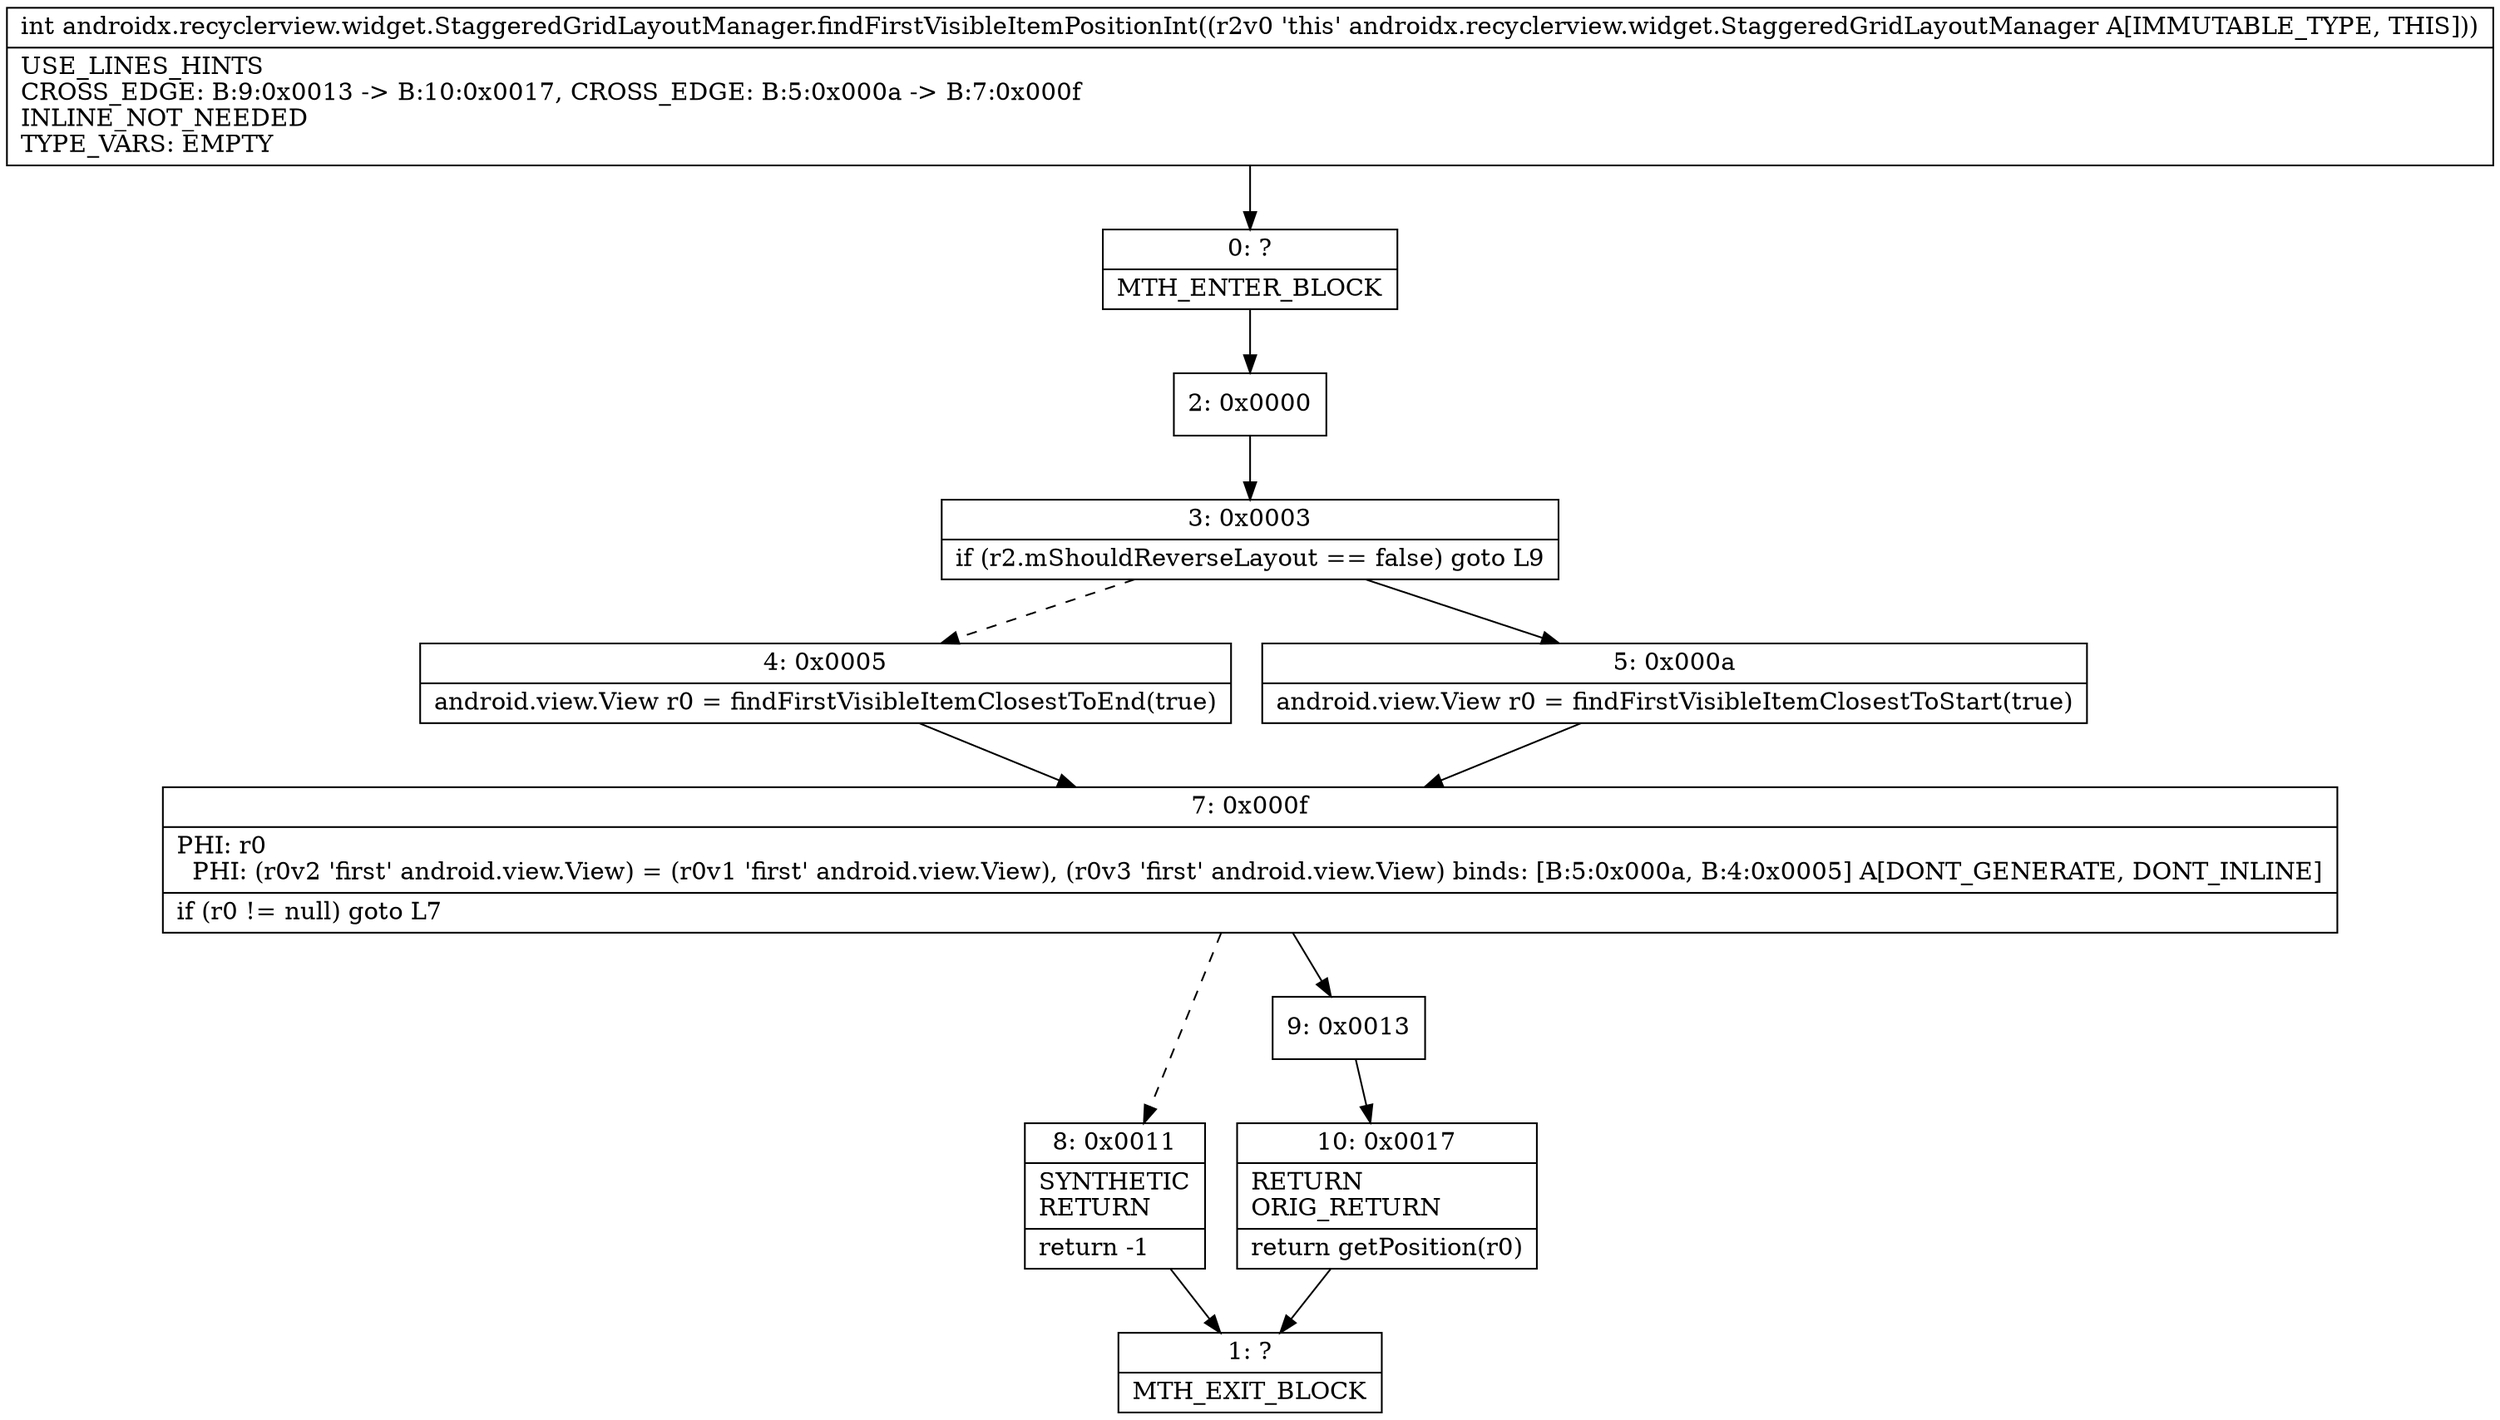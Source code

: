 digraph "CFG forandroidx.recyclerview.widget.StaggeredGridLayoutManager.findFirstVisibleItemPositionInt()I" {
Node_0 [shape=record,label="{0\:\ ?|MTH_ENTER_BLOCK\l}"];
Node_2 [shape=record,label="{2\:\ 0x0000}"];
Node_3 [shape=record,label="{3\:\ 0x0003|if (r2.mShouldReverseLayout == false) goto L9\l}"];
Node_4 [shape=record,label="{4\:\ 0x0005|android.view.View r0 = findFirstVisibleItemClosestToEnd(true)\l}"];
Node_7 [shape=record,label="{7\:\ 0x000f|PHI: r0 \l  PHI: (r0v2 'first' android.view.View) = (r0v1 'first' android.view.View), (r0v3 'first' android.view.View) binds: [B:5:0x000a, B:4:0x0005] A[DONT_GENERATE, DONT_INLINE]\l|if (r0 != null) goto L7\l}"];
Node_8 [shape=record,label="{8\:\ 0x0011|SYNTHETIC\lRETURN\l|return \-1\l}"];
Node_1 [shape=record,label="{1\:\ ?|MTH_EXIT_BLOCK\l}"];
Node_9 [shape=record,label="{9\:\ 0x0013}"];
Node_10 [shape=record,label="{10\:\ 0x0017|RETURN\lORIG_RETURN\l|return getPosition(r0)\l}"];
Node_5 [shape=record,label="{5\:\ 0x000a|android.view.View r0 = findFirstVisibleItemClosestToStart(true)\l}"];
MethodNode[shape=record,label="{int androidx.recyclerview.widget.StaggeredGridLayoutManager.findFirstVisibleItemPositionInt((r2v0 'this' androidx.recyclerview.widget.StaggeredGridLayoutManager A[IMMUTABLE_TYPE, THIS]))  | USE_LINES_HINTS\lCROSS_EDGE: B:9:0x0013 \-\> B:10:0x0017, CROSS_EDGE: B:5:0x000a \-\> B:7:0x000f\lINLINE_NOT_NEEDED\lTYPE_VARS: EMPTY\l}"];
MethodNode -> Node_0;Node_0 -> Node_2;
Node_2 -> Node_3;
Node_3 -> Node_4[style=dashed];
Node_3 -> Node_5;
Node_4 -> Node_7;
Node_7 -> Node_8[style=dashed];
Node_7 -> Node_9;
Node_8 -> Node_1;
Node_9 -> Node_10;
Node_10 -> Node_1;
Node_5 -> Node_7;
}

